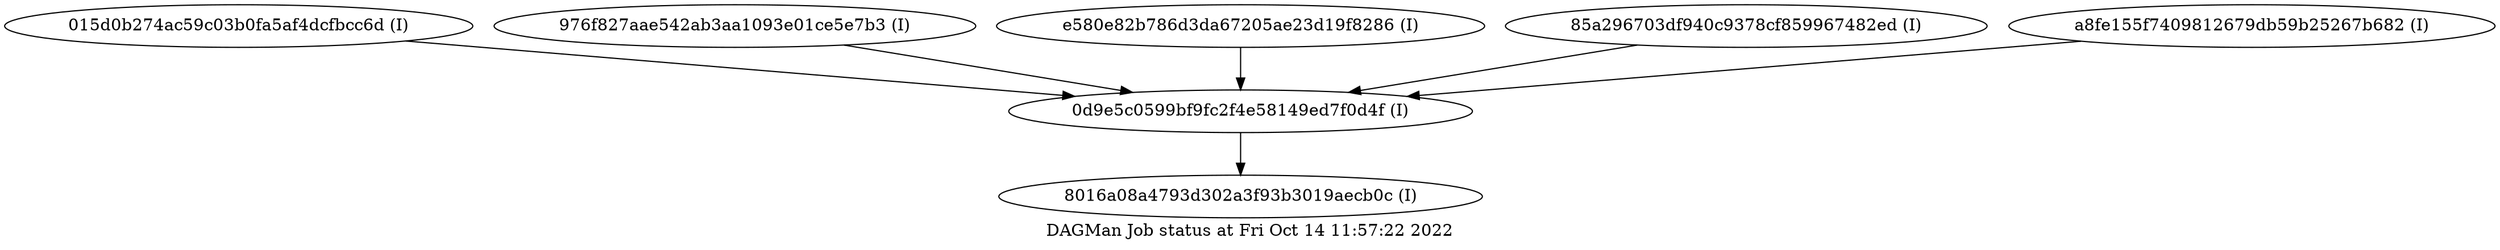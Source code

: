 digraph DAG {
    label="DAGMan Job status at Fri Oct 14 11:57:22 2022";

    "015d0b274ac59c03b0fa5af4dcfbcc6d" [shape=ellipse label="015d0b274ac59c03b0fa5af4dcfbcc6d (I)"];
    "976f827aae542ab3aa1093e01ce5e7b3" [shape=ellipse label="976f827aae542ab3aa1093e01ce5e7b3 (I)"];
    "e580e82b786d3da67205ae23d19f8286" [shape=ellipse label="e580e82b786d3da67205ae23d19f8286 (I)"];
    "85a296703df940c9378cf859967482ed" [shape=ellipse label="85a296703df940c9378cf859967482ed (I)"];
    "a8fe155f7409812679db59b25267b682" [shape=ellipse label="a8fe155f7409812679db59b25267b682 (I)"];
    "0d9e5c0599bf9fc2f4e58149ed7f0d4f" [shape=ellipse label="0d9e5c0599bf9fc2f4e58149ed7f0d4f (I)"];
    "8016a08a4793d302a3f93b3019aecb0c" [shape=ellipse label="8016a08a4793d302a3f93b3019aecb0c (I)"];

    "015d0b274ac59c03b0fa5af4dcfbcc6d" -> "0d9e5c0599bf9fc2f4e58149ed7f0d4f";
    "976f827aae542ab3aa1093e01ce5e7b3" -> "0d9e5c0599bf9fc2f4e58149ed7f0d4f";
    "e580e82b786d3da67205ae23d19f8286" -> "0d9e5c0599bf9fc2f4e58149ed7f0d4f";
    "85a296703df940c9378cf859967482ed" -> "0d9e5c0599bf9fc2f4e58149ed7f0d4f";
    "a8fe155f7409812679db59b25267b682" -> "0d9e5c0599bf9fc2f4e58149ed7f0d4f";
    "0d9e5c0599bf9fc2f4e58149ed7f0d4f" -> "8016a08a4793d302a3f93b3019aecb0c";
}
